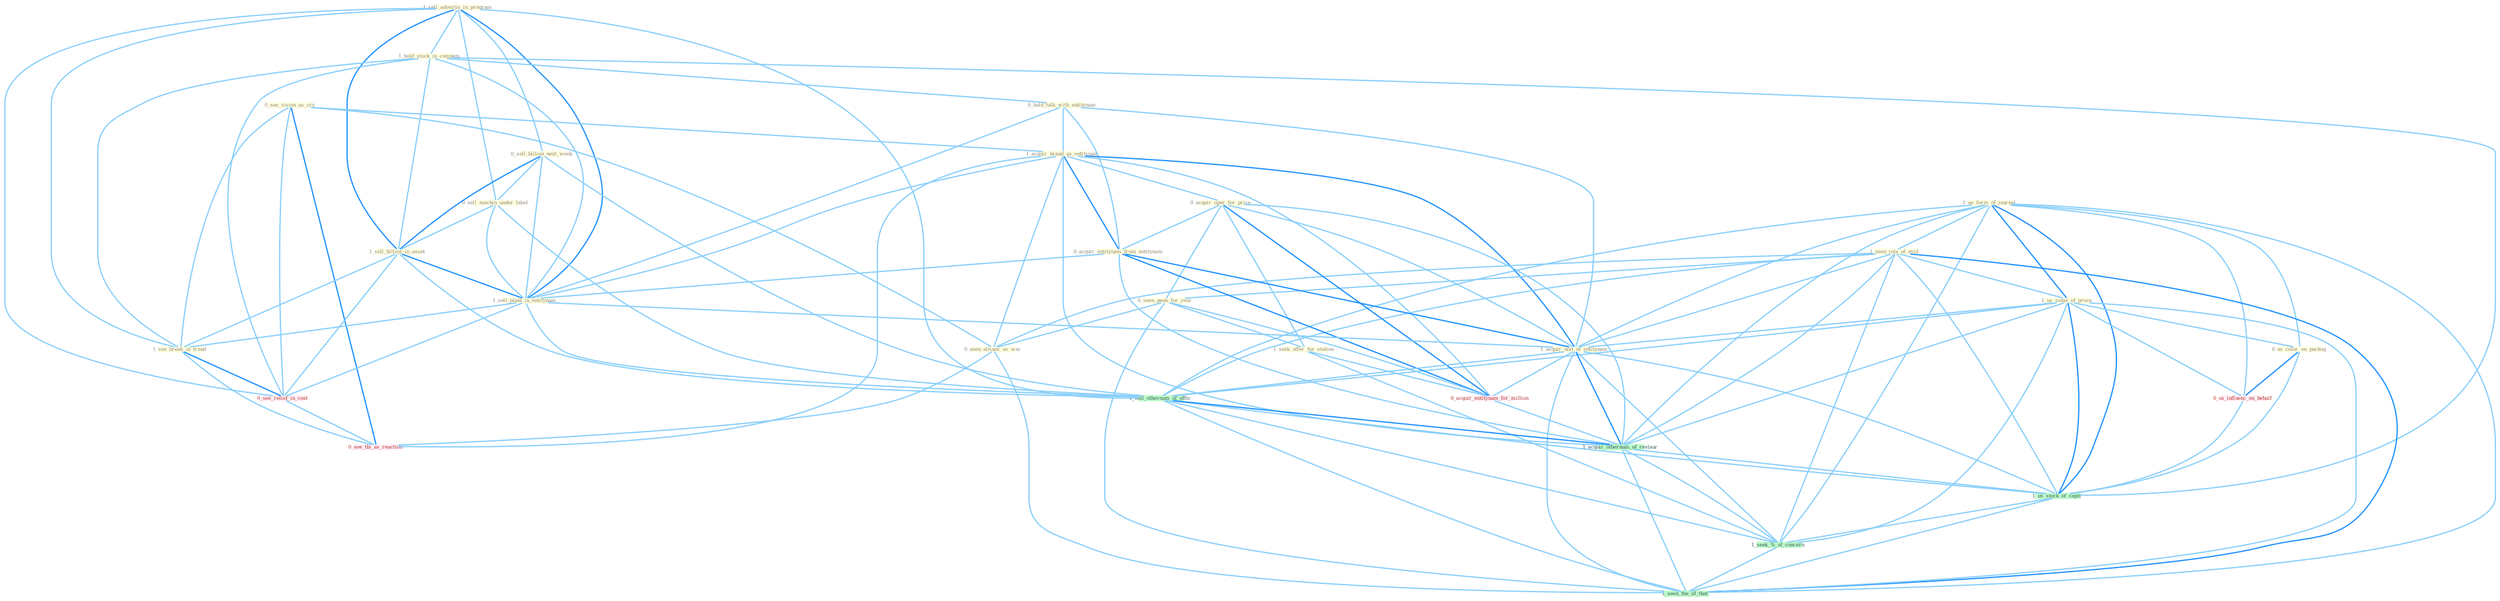 Graph G{ 
    node
    [shape=polygon,style=filled,width=.5,height=.06,color="#BDFCC9",fixedsize=true,fontsize=4,
    fontcolor="#2f4f4f"];
    {node
    [color="#ffffe0", fontcolor="#8b7d6b"] "1_sell_advertis_in_program " "1_hold_stock_in_compani " "0_hold_talk_with_entitynam " "0_sell_billion_next_week " "0_see_vision_as_cry " "1_us_form_of_journal " "1_acquir_brand_as_entitynam " "0_sell_machin_under_label " "1_seen_iota_of_evid " "1_sell_billion_in_asset " "1_us_some_of_proce " "0_acquir_oper_for_price " "0_acquir_entitynam_from_entitynam " "0_seen_peak_for_year " "0_seen_allianc_as_wai " "1_seek_offer_for_station " "1_sell_plant_in_entitynam " "1_acquir_unit_of_entitynam " "1_see_break_in_trend " "0_us_color_on_packag "}
{node [color="#fff0f5", fontcolor="#b22222"] "0_acquir_entitynam_for_million " "0_us_influenc_on_behalf " "0_see_relief_in_cost " "0_see_thi_as_reaction "}
edge [color="#B0E2FF"];

	"1_sell_advertis_in_program " -- "1_hold_stock_in_compani " [w="1", color="#87cefa" ];
	"1_sell_advertis_in_program " -- "0_sell_billion_next_week " [w="1", color="#87cefa" ];
	"1_sell_advertis_in_program " -- "0_sell_machin_under_label " [w="1", color="#87cefa" ];
	"1_sell_advertis_in_program " -- "1_sell_billion_in_asset " [w="2", color="#1e90ff" , len=0.8];
	"1_sell_advertis_in_program " -- "1_sell_plant_in_entitynam " [w="2", color="#1e90ff" , len=0.8];
	"1_sell_advertis_in_program " -- "1_see_break_in_trend " [w="1", color="#87cefa" ];
	"1_sell_advertis_in_program " -- "1_sell_othernum_of_offic " [w="1", color="#87cefa" ];
	"1_sell_advertis_in_program " -- "0_see_relief_in_cost " [w="1", color="#87cefa" ];
	"1_hold_stock_in_compani " -- "0_hold_talk_with_entitynam " [w="1", color="#87cefa" ];
	"1_hold_stock_in_compani " -- "1_sell_billion_in_asset " [w="1", color="#87cefa" ];
	"1_hold_stock_in_compani " -- "1_sell_plant_in_entitynam " [w="1", color="#87cefa" ];
	"1_hold_stock_in_compani " -- "1_see_break_in_trend " [w="1", color="#87cefa" ];
	"1_hold_stock_in_compani " -- "0_see_relief_in_cost " [w="1", color="#87cefa" ];
	"1_hold_stock_in_compani " -- "1_us_stock_of_capit " [w="1", color="#87cefa" ];
	"0_hold_talk_with_entitynam " -- "1_acquir_brand_as_entitynam " [w="1", color="#87cefa" ];
	"0_hold_talk_with_entitynam " -- "0_acquir_entitynam_from_entitynam " [w="1", color="#87cefa" ];
	"0_hold_talk_with_entitynam " -- "1_sell_plant_in_entitynam " [w="1", color="#87cefa" ];
	"0_hold_talk_with_entitynam " -- "1_acquir_unit_of_entitynam " [w="1", color="#87cefa" ];
	"0_sell_billion_next_week " -- "0_sell_machin_under_label " [w="1", color="#87cefa" ];
	"0_sell_billion_next_week " -- "1_sell_billion_in_asset " [w="2", color="#1e90ff" , len=0.8];
	"0_sell_billion_next_week " -- "1_sell_plant_in_entitynam " [w="1", color="#87cefa" ];
	"0_sell_billion_next_week " -- "1_sell_othernum_of_offic " [w="1", color="#87cefa" ];
	"0_see_vision_as_cry " -- "1_acquir_brand_as_entitynam " [w="1", color="#87cefa" ];
	"0_see_vision_as_cry " -- "0_seen_allianc_as_wai " [w="1", color="#87cefa" ];
	"0_see_vision_as_cry " -- "1_see_break_in_trend " [w="1", color="#87cefa" ];
	"0_see_vision_as_cry " -- "0_see_relief_in_cost " [w="1", color="#87cefa" ];
	"0_see_vision_as_cry " -- "0_see_thi_as_reaction " [w="2", color="#1e90ff" , len=0.8];
	"1_us_form_of_journal " -- "1_seen_iota_of_evid " [w="1", color="#87cefa" ];
	"1_us_form_of_journal " -- "1_us_some_of_proce " [w="2", color="#1e90ff" , len=0.8];
	"1_us_form_of_journal " -- "1_acquir_unit_of_entitynam " [w="1", color="#87cefa" ];
	"1_us_form_of_journal " -- "0_us_color_on_packag " [w="1", color="#87cefa" ];
	"1_us_form_of_journal " -- "1_sell_othernum_of_offic " [w="1", color="#87cefa" ];
	"1_us_form_of_journal " -- "0_us_influenc_on_behalf " [w="1", color="#87cefa" ];
	"1_us_form_of_journal " -- "1_acquir_othernum_of_restaur " [w="1", color="#87cefa" ];
	"1_us_form_of_journal " -- "1_us_stock_of_capit " [w="2", color="#1e90ff" , len=0.8];
	"1_us_form_of_journal " -- "1_seek_%_of_concern " [w="1", color="#87cefa" ];
	"1_us_form_of_journal " -- "1_seen_the_of_that " [w="1", color="#87cefa" ];
	"1_acquir_brand_as_entitynam " -- "0_acquir_oper_for_price " [w="1", color="#87cefa" ];
	"1_acquir_brand_as_entitynam " -- "0_acquir_entitynam_from_entitynam " [w="2", color="#1e90ff" , len=0.8];
	"1_acquir_brand_as_entitynam " -- "0_seen_allianc_as_wai " [w="1", color="#87cefa" ];
	"1_acquir_brand_as_entitynam " -- "1_sell_plant_in_entitynam " [w="1", color="#87cefa" ];
	"1_acquir_brand_as_entitynam " -- "1_acquir_unit_of_entitynam " [w="2", color="#1e90ff" , len=0.8];
	"1_acquir_brand_as_entitynam " -- "0_acquir_entitynam_for_million " [w="1", color="#87cefa" ];
	"1_acquir_brand_as_entitynam " -- "0_see_thi_as_reaction " [w="1", color="#87cefa" ];
	"1_acquir_brand_as_entitynam " -- "1_acquir_othernum_of_restaur " [w="1", color="#87cefa" ];
	"0_sell_machin_under_label " -- "1_sell_billion_in_asset " [w="1", color="#87cefa" ];
	"0_sell_machin_under_label " -- "1_sell_plant_in_entitynam " [w="1", color="#87cefa" ];
	"0_sell_machin_under_label " -- "1_sell_othernum_of_offic " [w="1", color="#87cefa" ];
	"1_seen_iota_of_evid " -- "1_us_some_of_proce " [w="1", color="#87cefa" ];
	"1_seen_iota_of_evid " -- "0_seen_peak_for_year " [w="1", color="#87cefa" ];
	"1_seen_iota_of_evid " -- "0_seen_allianc_as_wai " [w="1", color="#87cefa" ];
	"1_seen_iota_of_evid " -- "1_acquir_unit_of_entitynam " [w="1", color="#87cefa" ];
	"1_seen_iota_of_evid " -- "1_sell_othernum_of_offic " [w="1", color="#87cefa" ];
	"1_seen_iota_of_evid " -- "1_acquir_othernum_of_restaur " [w="1", color="#87cefa" ];
	"1_seen_iota_of_evid " -- "1_us_stock_of_capit " [w="1", color="#87cefa" ];
	"1_seen_iota_of_evid " -- "1_seek_%_of_concern " [w="1", color="#87cefa" ];
	"1_seen_iota_of_evid " -- "1_seen_the_of_that " [w="2", color="#1e90ff" , len=0.8];
	"1_sell_billion_in_asset " -- "1_sell_plant_in_entitynam " [w="2", color="#1e90ff" , len=0.8];
	"1_sell_billion_in_asset " -- "1_see_break_in_trend " [w="1", color="#87cefa" ];
	"1_sell_billion_in_asset " -- "1_sell_othernum_of_offic " [w="1", color="#87cefa" ];
	"1_sell_billion_in_asset " -- "0_see_relief_in_cost " [w="1", color="#87cefa" ];
	"1_us_some_of_proce " -- "1_acquir_unit_of_entitynam " [w="1", color="#87cefa" ];
	"1_us_some_of_proce " -- "0_us_color_on_packag " [w="1", color="#87cefa" ];
	"1_us_some_of_proce " -- "1_sell_othernum_of_offic " [w="1", color="#87cefa" ];
	"1_us_some_of_proce " -- "0_us_influenc_on_behalf " [w="1", color="#87cefa" ];
	"1_us_some_of_proce " -- "1_acquir_othernum_of_restaur " [w="1", color="#87cefa" ];
	"1_us_some_of_proce " -- "1_us_stock_of_capit " [w="2", color="#1e90ff" , len=0.8];
	"1_us_some_of_proce " -- "1_seek_%_of_concern " [w="1", color="#87cefa" ];
	"1_us_some_of_proce " -- "1_seen_the_of_that " [w="1", color="#87cefa" ];
	"0_acquir_oper_for_price " -- "0_acquir_entitynam_from_entitynam " [w="1", color="#87cefa" ];
	"0_acquir_oper_for_price " -- "0_seen_peak_for_year " [w="1", color="#87cefa" ];
	"0_acquir_oper_for_price " -- "1_seek_offer_for_station " [w="1", color="#87cefa" ];
	"0_acquir_oper_for_price " -- "1_acquir_unit_of_entitynam " [w="1", color="#87cefa" ];
	"0_acquir_oper_for_price " -- "0_acquir_entitynam_for_million " [w="2", color="#1e90ff" , len=0.8];
	"0_acquir_oper_for_price " -- "1_acquir_othernum_of_restaur " [w="1", color="#87cefa" ];
	"0_acquir_entitynam_from_entitynam " -- "1_sell_plant_in_entitynam " [w="1", color="#87cefa" ];
	"0_acquir_entitynam_from_entitynam " -- "1_acquir_unit_of_entitynam " [w="2", color="#1e90ff" , len=0.8];
	"0_acquir_entitynam_from_entitynam " -- "0_acquir_entitynam_for_million " [w="2", color="#1e90ff" , len=0.8];
	"0_acquir_entitynam_from_entitynam " -- "1_acquir_othernum_of_restaur " [w="1", color="#87cefa" ];
	"0_seen_peak_for_year " -- "0_seen_allianc_as_wai " [w="1", color="#87cefa" ];
	"0_seen_peak_for_year " -- "1_seek_offer_for_station " [w="1", color="#87cefa" ];
	"0_seen_peak_for_year " -- "0_acquir_entitynam_for_million " [w="1", color="#87cefa" ];
	"0_seen_peak_for_year " -- "1_seen_the_of_that " [w="1", color="#87cefa" ];
	"0_seen_allianc_as_wai " -- "0_see_thi_as_reaction " [w="1", color="#87cefa" ];
	"0_seen_allianc_as_wai " -- "1_seen_the_of_that " [w="1", color="#87cefa" ];
	"1_seek_offer_for_station " -- "0_acquir_entitynam_for_million " [w="1", color="#87cefa" ];
	"1_seek_offer_for_station " -- "1_seek_%_of_concern " [w="1", color="#87cefa" ];
	"1_sell_plant_in_entitynam " -- "1_acquir_unit_of_entitynam " [w="1", color="#87cefa" ];
	"1_sell_plant_in_entitynam " -- "1_see_break_in_trend " [w="1", color="#87cefa" ];
	"1_sell_plant_in_entitynam " -- "1_sell_othernum_of_offic " [w="1", color="#87cefa" ];
	"1_sell_plant_in_entitynam " -- "0_see_relief_in_cost " [w="1", color="#87cefa" ];
	"1_acquir_unit_of_entitynam " -- "0_acquir_entitynam_for_million " [w="1", color="#87cefa" ];
	"1_acquir_unit_of_entitynam " -- "1_sell_othernum_of_offic " [w="1", color="#87cefa" ];
	"1_acquir_unit_of_entitynam " -- "1_acquir_othernum_of_restaur " [w="2", color="#1e90ff" , len=0.8];
	"1_acquir_unit_of_entitynam " -- "1_us_stock_of_capit " [w="1", color="#87cefa" ];
	"1_acquir_unit_of_entitynam " -- "1_seek_%_of_concern " [w="1", color="#87cefa" ];
	"1_acquir_unit_of_entitynam " -- "1_seen_the_of_that " [w="1", color="#87cefa" ];
	"1_see_break_in_trend " -- "0_see_relief_in_cost " [w="2", color="#1e90ff" , len=0.8];
	"1_see_break_in_trend " -- "0_see_thi_as_reaction " [w="1", color="#87cefa" ];
	"0_us_color_on_packag " -- "0_us_influenc_on_behalf " [w="2", color="#1e90ff" , len=0.8];
	"0_us_color_on_packag " -- "1_us_stock_of_capit " [w="1", color="#87cefa" ];
	"0_acquir_entitynam_for_million " -- "1_acquir_othernum_of_restaur " [w="1", color="#87cefa" ];
	"1_sell_othernum_of_offic " -- "1_acquir_othernum_of_restaur " [w="2", color="#1e90ff" , len=0.8];
	"1_sell_othernum_of_offic " -- "1_us_stock_of_capit " [w="1", color="#87cefa" ];
	"1_sell_othernum_of_offic " -- "1_seek_%_of_concern " [w="1", color="#87cefa" ];
	"1_sell_othernum_of_offic " -- "1_seen_the_of_that " [w="1", color="#87cefa" ];
	"0_us_influenc_on_behalf " -- "1_us_stock_of_capit " [w="1", color="#87cefa" ];
	"0_see_relief_in_cost " -- "0_see_thi_as_reaction " [w="1", color="#87cefa" ];
	"1_acquir_othernum_of_restaur " -- "1_us_stock_of_capit " [w="1", color="#87cefa" ];
	"1_acquir_othernum_of_restaur " -- "1_seek_%_of_concern " [w="1", color="#87cefa" ];
	"1_acquir_othernum_of_restaur " -- "1_seen_the_of_that " [w="1", color="#87cefa" ];
	"1_us_stock_of_capit " -- "1_seek_%_of_concern " [w="1", color="#87cefa" ];
	"1_us_stock_of_capit " -- "1_seen_the_of_that " [w="1", color="#87cefa" ];
	"1_seek_%_of_concern " -- "1_seen_the_of_that " [w="1", color="#87cefa" ];
}
